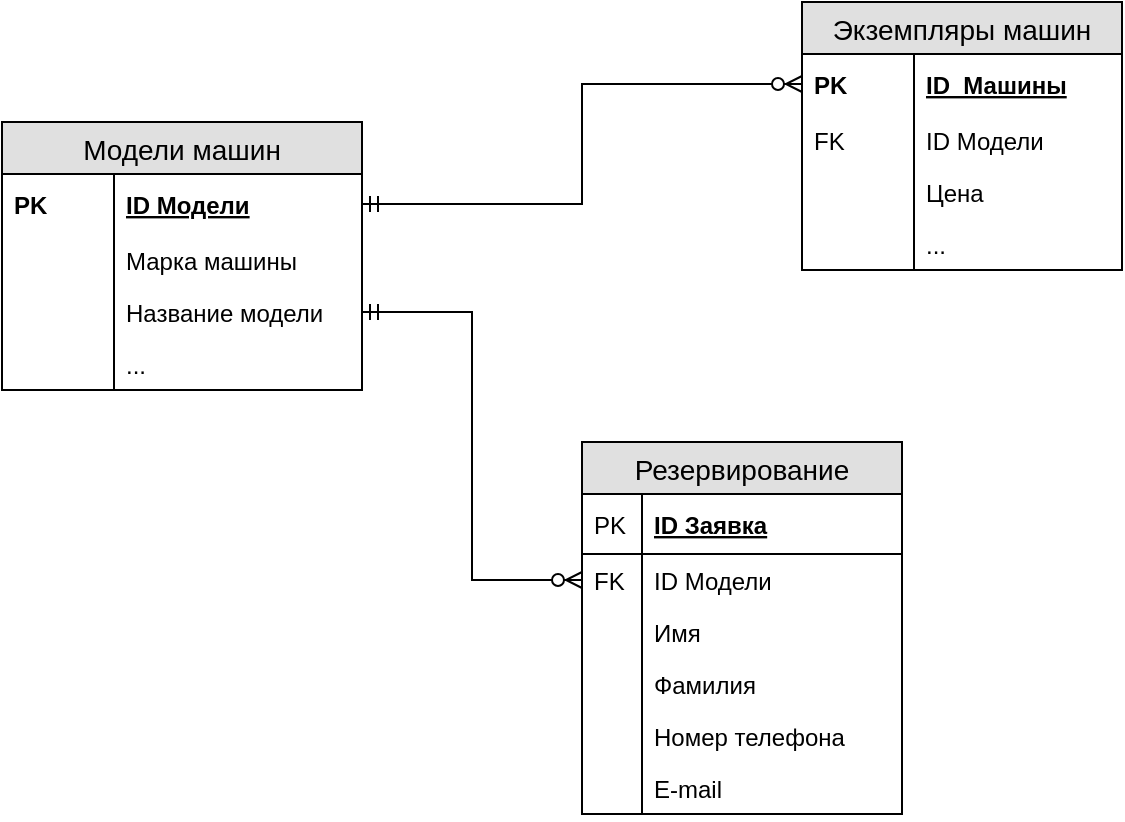 <mxfile version="12.8.4" type="device"><diagram id="5RctJKuUQoaCYPOqPnmd" name="Page-1"><mxGraphModel dx="398" dy="706" grid="1" gridSize="10" guides="1" tooltips="1" connect="1" arrows="1" fold="1" page="1" pageScale="1" pageWidth="827" pageHeight="1169" math="0" shadow="0"><root><mxCell id="0"/><mxCell id="1" parent="0"/><mxCell id="Oc3cT_4k6eYLWSohlFbn-1" value="Модели машин" style="swimlane;fontStyle=0;childLayout=stackLayout;horizontal=1;startSize=26;fillColor=#e0e0e0;horizontalStack=0;resizeParent=1;resizeParentMax=0;resizeLast=0;collapsible=1;marginBottom=0;swimlaneFillColor=#ffffff;align=center;fontSize=14;" parent="1" vertex="1"><mxGeometry x="110" y="150" width="180" height="134" as="geometry"/></mxCell><mxCell id="Oc3cT_4k6eYLWSohlFbn-2" value="ID Модели" style="shape=partialRectangle;top=0;left=0;right=0;bottom=0;align=left;verticalAlign=middle;fillColor=none;spacingLeft=60;spacingRight=4;overflow=hidden;rotatable=0;points=[[0,0.5],[1,0.5]];portConstraint=eastwest;dropTarget=0;fontStyle=5;fontSize=12;" parent="Oc3cT_4k6eYLWSohlFbn-1" vertex="1"><mxGeometry y="26" width="180" height="30" as="geometry"/></mxCell><mxCell id="Oc3cT_4k6eYLWSohlFbn-3" value="PK" style="shape=partialRectangle;fontStyle=1;top=0;left=0;bottom=0;fillColor=none;align=left;verticalAlign=middle;spacingLeft=4;spacingRight=4;overflow=hidden;rotatable=0;points=[];portConstraint=eastwest;part=1;fontSize=12;" parent="Oc3cT_4k6eYLWSohlFbn-2" vertex="1" connectable="0"><mxGeometry width="56" height="30" as="geometry"/></mxCell><mxCell id="Oc3cT_4k6eYLWSohlFbn-6" value="Марка машины" style="shape=partialRectangle;top=0;left=0;right=0;bottom=0;align=left;verticalAlign=top;fillColor=none;spacingLeft=60;spacingRight=4;overflow=hidden;rotatable=0;points=[[0,0.5],[1,0.5]];portConstraint=eastwest;dropTarget=0;fontSize=12;" parent="Oc3cT_4k6eYLWSohlFbn-1" vertex="1"><mxGeometry y="56" width="180" height="26" as="geometry"/></mxCell><mxCell id="Oc3cT_4k6eYLWSohlFbn-7" value="" style="shape=partialRectangle;top=0;left=0;bottom=0;fillColor=none;align=left;verticalAlign=top;spacingLeft=4;spacingRight=4;overflow=hidden;rotatable=0;points=[];portConstraint=eastwest;part=1;fontSize=12;" parent="Oc3cT_4k6eYLWSohlFbn-6" vertex="1" connectable="0"><mxGeometry width="56" height="26" as="geometry"/></mxCell><mxCell id="Oc3cT_4k6eYLWSohlFbn-8" value="Название модели" style="shape=partialRectangle;top=0;left=0;right=0;bottom=0;align=left;verticalAlign=top;fillColor=none;spacingLeft=60;spacingRight=4;overflow=hidden;rotatable=0;points=[[0,0.5],[1,0.5]];portConstraint=eastwest;dropTarget=0;fontSize=12;" parent="Oc3cT_4k6eYLWSohlFbn-1" vertex="1"><mxGeometry y="82" width="180" height="26" as="geometry"/></mxCell><mxCell id="Oc3cT_4k6eYLWSohlFbn-9" value="" style="shape=partialRectangle;top=0;left=0;bottom=0;fillColor=none;align=left;verticalAlign=top;spacingLeft=4;spacingRight=4;overflow=hidden;rotatable=0;points=[];portConstraint=eastwest;part=1;fontSize=12;" parent="Oc3cT_4k6eYLWSohlFbn-8" vertex="1" connectable="0"><mxGeometry width="56" height="26" as="geometry"/></mxCell><mxCell id="Oc3cT_4k6eYLWSohlFbn-19" value="..." style="shape=partialRectangle;top=0;left=0;right=0;bottom=0;align=left;verticalAlign=top;fillColor=none;spacingLeft=60;spacingRight=4;overflow=hidden;rotatable=0;points=[[0,0.5],[1,0.5]];portConstraint=eastwest;dropTarget=0;fontSize=12;" parent="Oc3cT_4k6eYLWSohlFbn-1" vertex="1"><mxGeometry y="108" width="180" height="26" as="geometry"/></mxCell><mxCell id="Oc3cT_4k6eYLWSohlFbn-20" value="" style="shape=partialRectangle;top=0;left=0;bottom=0;fillColor=none;align=left;verticalAlign=top;spacingLeft=4;spacingRight=4;overflow=hidden;rotatable=0;points=[];portConstraint=eastwest;part=1;fontSize=12;" parent="Oc3cT_4k6eYLWSohlFbn-19" vertex="1" connectable="0"><mxGeometry width="56" height="26" as="geometry"/></mxCell><mxCell id="Oc3cT_4k6eYLWSohlFbn-21" value="Экземпляры машин" style="swimlane;fontStyle=0;childLayout=stackLayout;horizontal=1;startSize=26;fillColor=#e0e0e0;horizontalStack=0;resizeParent=1;resizeParentMax=0;resizeLast=0;collapsible=1;marginBottom=0;swimlaneFillColor=#ffffff;align=center;fontSize=14;" parent="1" vertex="1"><mxGeometry x="510" y="90" width="160" height="134" as="geometry"/></mxCell><mxCell id="Oc3cT_4k6eYLWSohlFbn-22" value="ID  Машины" style="shape=partialRectangle;top=0;left=0;right=0;bottom=0;align=left;verticalAlign=middle;fillColor=none;spacingLeft=60;spacingRight=4;overflow=hidden;rotatable=0;points=[[0,0.5],[1,0.5]];portConstraint=eastwest;dropTarget=0;fontStyle=5;fontSize=12;" parent="Oc3cT_4k6eYLWSohlFbn-21" vertex="1"><mxGeometry y="26" width="160" height="30" as="geometry"/></mxCell><mxCell id="Oc3cT_4k6eYLWSohlFbn-23" value="PK" style="shape=partialRectangle;fontStyle=1;top=0;left=0;bottom=0;fillColor=none;align=left;verticalAlign=middle;spacingLeft=4;spacingRight=4;overflow=hidden;rotatable=0;points=[];portConstraint=eastwest;part=1;fontSize=12;" parent="Oc3cT_4k6eYLWSohlFbn-22" vertex="1" connectable="0"><mxGeometry width="56" height="30" as="geometry"/></mxCell><mxCell id="Oc3cT_4k6eYLWSohlFbn-26" value="ID Модели" style="shape=partialRectangle;top=0;left=0;right=0;bottom=0;align=left;verticalAlign=top;fillColor=none;spacingLeft=60;spacingRight=4;overflow=hidden;rotatable=0;points=[[0,0.5],[1,0.5]];portConstraint=eastwest;dropTarget=0;fontSize=12;" parent="Oc3cT_4k6eYLWSohlFbn-21" vertex="1"><mxGeometry y="56" width="160" height="26" as="geometry"/></mxCell><mxCell id="Oc3cT_4k6eYLWSohlFbn-27" value="FK" style="shape=partialRectangle;top=0;left=0;bottom=0;fillColor=none;align=left;verticalAlign=top;spacingLeft=4;spacingRight=4;overflow=hidden;rotatable=0;points=[];portConstraint=eastwest;part=1;fontSize=12;" parent="Oc3cT_4k6eYLWSohlFbn-26" vertex="1" connectable="0"><mxGeometry width="56" height="26" as="geometry"/></mxCell><mxCell id="Oc3cT_4k6eYLWSohlFbn-28" value="Цена" style="shape=partialRectangle;top=0;left=0;right=0;bottom=0;align=left;verticalAlign=top;fillColor=none;spacingLeft=60;spacingRight=4;overflow=hidden;rotatable=0;points=[[0,0.5],[1,0.5]];portConstraint=eastwest;dropTarget=0;fontSize=12;" parent="Oc3cT_4k6eYLWSohlFbn-21" vertex="1"><mxGeometry y="82" width="160" height="26" as="geometry"/></mxCell><mxCell id="Oc3cT_4k6eYLWSohlFbn-29" value="" style="shape=partialRectangle;top=0;left=0;bottom=0;fillColor=none;align=left;verticalAlign=top;spacingLeft=4;spacingRight=4;overflow=hidden;rotatable=0;points=[];portConstraint=eastwest;part=1;fontSize=12;" parent="Oc3cT_4k6eYLWSohlFbn-28" vertex="1" connectable="0"><mxGeometry width="56" height="26" as="geometry"/></mxCell><mxCell id="Oc3cT_4k6eYLWSohlFbn-30" value="..." style="shape=partialRectangle;top=0;left=0;right=0;bottom=0;align=left;verticalAlign=top;fillColor=none;spacingLeft=60;spacingRight=4;overflow=hidden;rotatable=0;points=[[0,0.5],[1,0.5]];portConstraint=eastwest;dropTarget=0;fontSize=12;" parent="Oc3cT_4k6eYLWSohlFbn-21" vertex="1"><mxGeometry y="108" width="160" height="26" as="geometry"/></mxCell><mxCell id="Oc3cT_4k6eYLWSohlFbn-31" value="" style="shape=partialRectangle;top=0;left=0;bottom=0;fillColor=none;align=left;verticalAlign=top;spacingLeft=4;spacingRight=4;overflow=hidden;rotatable=0;points=[];portConstraint=eastwest;part=1;fontSize=12;" parent="Oc3cT_4k6eYLWSohlFbn-30" vertex="1" connectable="0"><mxGeometry width="56" height="26" as="geometry"/></mxCell><mxCell id="Oc3cT_4k6eYLWSohlFbn-32" value="Резервирование" style="swimlane;fontStyle=0;childLayout=stackLayout;horizontal=1;startSize=26;fillColor=#e0e0e0;horizontalStack=0;resizeParent=1;resizeParentMax=0;resizeLast=0;collapsible=1;marginBottom=0;swimlaneFillColor=#ffffff;align=center;fontSize=14;" parent="1" vertex="1"><mxGeometry x="400" y="310" width="160" height="186" as="geometry"/></mxCell><mxCell id="Oc3cT_4k6eYLWSohlFbn-33" value="ID Заявка" style="shape=partialRectangle;top=0;left=0;right=0;bottom=1;align=left;verticalAlign=middle;fillColor=none;spacingLeft=34;spacingRight=4;overflow=hidden;rotatable=0;points=[[0,0.5],[1,0.5]];portConstraint=eastwest;dropTarget=0;fontStyle=5;fontSize=12;" parent="Oc3cT_4k6eYLWSohlFbn-32" vertex="1"><mxGeometry y="26" width="160" height="30" as="geometry"/></mxCell><mxCell id="Oc3cT_4k6eYLWSohlFbn-34" value="PK" style="shape=partialRectangle;top=0;left=0;bottom=0;fillColor=none;align=left;verticalAlign=middle;spacingLeft=4;spacingRight=4;overflow=hidden;rotatable=0;points=[];portConstraint=eastwest;part=1;fontSize=12;" parent="Oc3cT_4k6eYLWSohlFbn-33" vertex="1" connectable="0"><mxGeometry width="30" height="30" as="geometry"/></mxCell><mxCell id="Oc3cT_4k6eYLWSohlFbn-35" value="ID Модели" style="shape=partialRectangle;top=0;left=0;right=0;bottom=0;align=left;verticalAlign=top;fillColor=none;spacingLeft=34;spacingRight=4;overflow=hidden;rotatable=0;points=[[0,0.5],[1,0.5]];portConstraint=eastwest;dropTarget=0;fontSize=12;" parent="Oc3cT_4k6eYLWSohlFbn-32" vertex="1"><mxGeometry y="56" width="160" height="26" as="geometry"/></mxCell><mxCell id="Oc3cT_4k6eYLWSohlFbn-36" value="FK" style="shape=partialRectangle;top=0;left=0;bottom=0;fillColor=none;align=left;verticalAlign=top;spacingLeft=4;spacingRight=4;overflow=hidden;rotatable=0;points=[];portConstraint=eastwest;part=1;fontSize=12;" parent="Oc3cT_4k6eYLWSohlFbn-35" vertex="1" connectable="0"><mxGeometry width="30" height="26" as="geometry"/></mxCell><mxCell id="Oc3cT_4k6eYLWSohlFbn-37" value="Имя" style="shape=partialRectangle;top=0;left=0;right=0;bottom=0;align=left;verticalAlign=top;fillColor=none;spacingLeft=34;spacingRight=4;overflow=hidden;rotatable=0;points=[[0,0.5],[1,0.5]];portConstraint=eastwest;dropTarget=0;fontSize=12;" parent="Oc3cT_4k6eYLWSohlFbn-32" vertex="1"><mxGeometry y="82" width="160" height="26" as="geometry"/></mxCell><mxCell id="Oc3cT_4k6eYLWSohlFbn-38" value="" style="shape=partialRectangle;top=0;left=0;bottom=0;fillColor=none;align=left;verticalAlign=top;spacingLeft=4;spacingRight=4;overflow=hidden;rotatable=0;points=[];portConstraint=eastwest;part=1;fontSize=12;" parent="Oc3cT_4k6eYLWSohlFbn-37" vertex="1" connectable="0"><mxGeometry width="30" height="26" as="geometry"/></mxCell><mxCell id="Oc3cT_4k6eYLWSohlFbn-39" value="Фамилия" style="shape=partialRectangle;top=0;left=0;right=0;bottom=0;align=left;verticalAlign=top;fillColor=none;spacingLeft=34;spacingRight=4;overflow=hidden;rotatable=0;points=[[0,0.5],[1,0.5]];portConstraint=eastwest;dropTarget=0;fontSize=12;" parent="Oc3cT_4k6eYLWSohlFbn-32" vertex="1"><mxGeometry y="108" width="160" height="26" as="geometry"/></mxCell><mxCell id="Oc3cT_4k6eYLWSohlFbn-40" value="" style="shape=partialRectangle;top=0;left=0;bottom=0;fillColor=none;align=left;verticalAlign=top;spacingLeft=4;spacingRight=4;overflow=hidden;rotatable=0;points=[];portConstraint=eastwest;part=1;fontSize=12;" parent="Oc3cT_4k6eYLWSohlFbn-39" vertex="1" connectable="0"><mxGeometry width="30" height="26" as="geometry"/></mxCell><mxCell id="Oc3cT_4k6eYLWSohlFbn-41" value="Номер телефона" style="shape=partialRectangle;top=0;left=0;right=0;bottom=0;align=left;verticalAlign=top;fillColor=none;spacingLeft=34;spacingRight=4;overflow=hidden;rotatable=0;points=[[0,0.5],[1,0.5]];portConstraint=eastwest;dropTarget=0;fontSize=12;" parent="Oc3cT_4k6eYLWSohlFbn-32" vertex="1"><mxGeometry y="134" width="160" height="26" as="geometry"/></mxCell><mxCell id="Oc3cT_4k6eYLWSohlFbn-42" value="" style="shape=partialRectangle;top=0;left=0;bottom=0;fillColor=none;align=left;verticalAlign=top;spacingLeft=4;spacingRight=4;overflow=hidden;rotatable=0;points=[];portConstraint=eastwest;part=1;fontSize=12;" parent="Oc3cT_4k6eYLWSohlFbn-41" vertex="1" connectable="0"><mxGeometry width="30" height="26" as="geometry"/></mxCell><mxCell id="Oc3cT_4k6eYLWSohlFbn-43" value="E-mail" style="shape=partialRectangle;top=0;left=0;right=0;bottom=0;align=left;verticalAlign=top;fillColor=none;spacingLeft=34;spacingRight=4;overflow=hidden;rotatable=0;points=[[0,0.5],[1,0.5]];portConstraint=eastwest;dropTarget=0;fontSize=12;" parent="Oc3cT_4k6eYLWSohlFbn-32" vertex="1"><mxGeometry y="160" width="160" height="26" as="geometry"/></mxCell><mxCell id="Oc3cT_4k6eYLWSohlFbn-44" value="" style="shape=partialRectangle;top=0;left=0;bottom=0;fillColor=none;align=left;verticalAlign=top;spacingLeft=4;spacingRight=4;overflow=hidden;rotatable=0;points=[];portConstraint=eastwest;part=1;fontSize=12;" parent="Oc3cT_4k6eYLWSohlFbn-43" vertex="1" connectable="0"><mxGeometry width="30" height="26" as="geometry"/></mxCell><mxCell id="Oc3cT_4k6eYLWSohlFbn-45" style="edgeStyle=orthogonalEdgeStyle;rounded=0;orthogonalLoop=1;jettySize=auto;html=1;exitX=0;exitY=0.5;exitDx=0;exitDy=0;entryX=1;entryY=0.5;entryDx=0;entryDy=0;endArrow=ERmandOne;endFill=0;startArrow=ERzeroToMany;startFill=1;" parent="1" source="Oc3cT_4k6eYLWSohlFbn-35" target="Oc3cT_4k6eYLWSohlFbn-8" edge="1"><mxGeometry relative="1" as="geometry"/></mxCell><mxCell id="Oc3cT_4k6eYLWSohlFbn-47" style="edgeStyle=orthogonalEdgeStyle;rounded=0;orthogonalLoop=1;jettySize=auto;html=1;exitX=0;exitY=0.5;exitDx=0;exitDy=0;entryX=1;entryY=0.5;entryDx=0;entryDy=0;startArrow=ERzeroToMany;startFill=1;endArrow=ERmandOne;endFill=0;" parent="1" source="Oc3cT_4k6eYLWSohlFbn-22" target="Oc3cT_4k6eYLWSohlFbn-2" edge="1"><mxGeometry relative="1" as="geometry"/></mxCell></root></mxGraphModel></diagram></mxfile>

